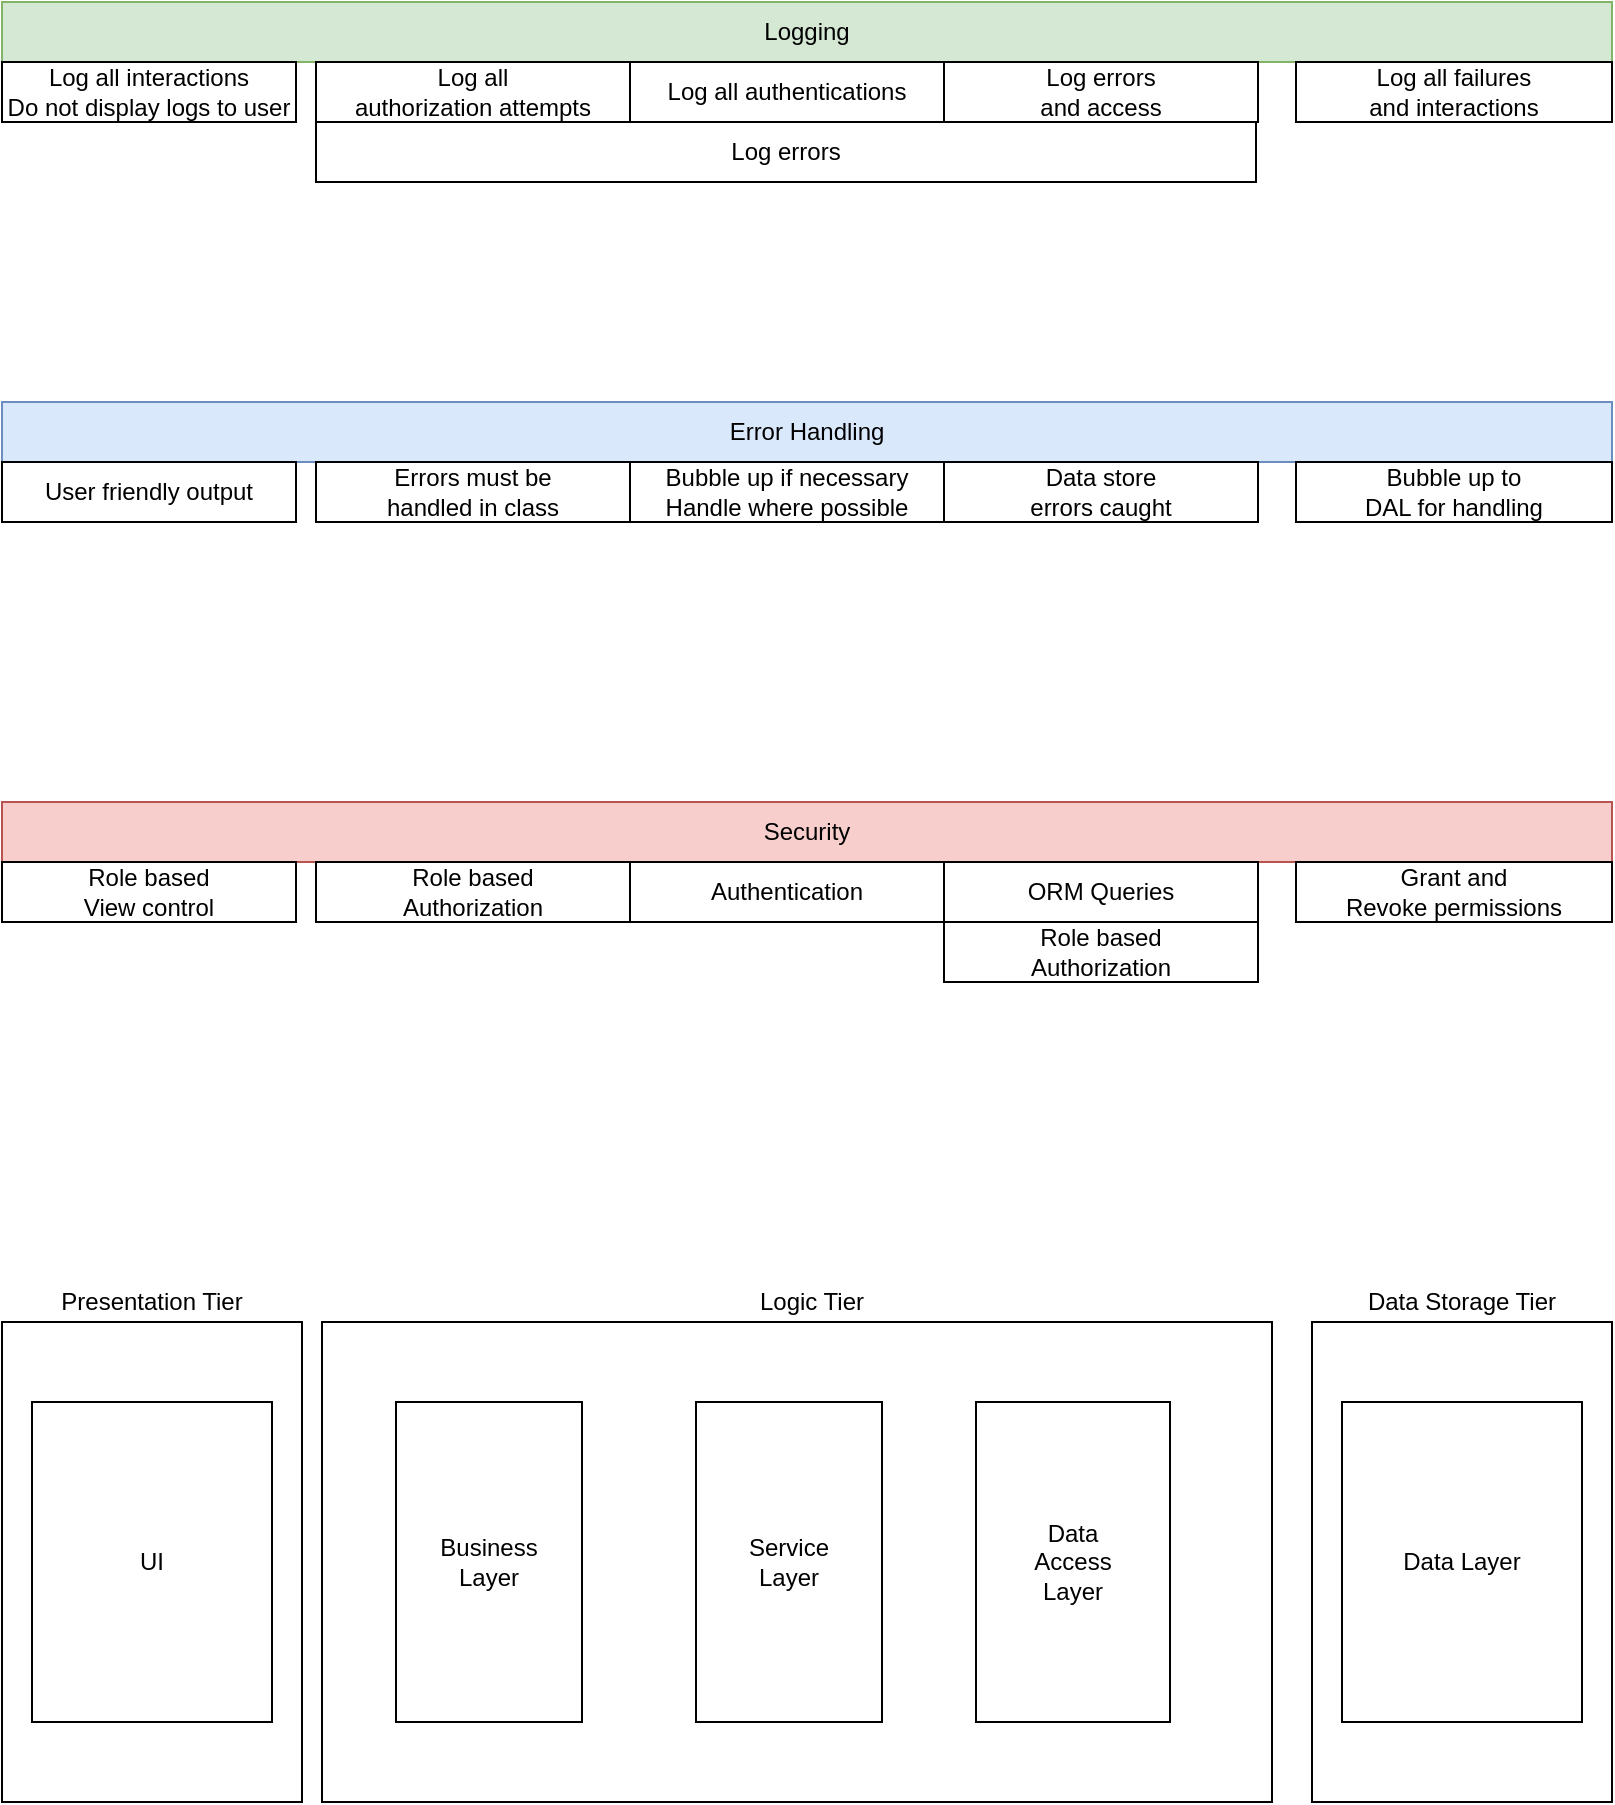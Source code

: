 <mxfile version="13.9.9" type="device"><diagram id="tiQwxU7fPIiQyshY3rbd" name="Page-1"><mxGraphModel dx="1426" dy="980" grid="1" gridSize="10" guides="1" tooltips="1" connect="1" arrows="1" fold="1" page="1" pageScale="1" pageWidth="850" pageHeight="1100" math="0" shadow="0"><root><mxCell id="0"/><mxCell id="1" parent="0"/><mxCell id="dGROECRq5mewKRgcWTp6-15" value="" style="group" parent="1" vertex="1" connectable="0"><mxGeometry x="23" y="680" width="805" height="260" as="geometry"/></mxCell><mxCell id="dGROECRq5mewKRgcWTp6-8" value="" style="rounded=0;whiteSpace=wrap;html=1;" parent="dGROECRq5mewKRgcWTp6-15" vertex="1"><mxGeometry x="655" y="20" width="150" height="240" as="geometry"/></mxCell><mxCell id="dGROECRq5mewKRgcWTp6-7" value="" style="rounded=0;whiteSpace=wrap;html=1;" parent="dGROECRq5mewKRgcWTp6-15" vertex="1"><mxGeometry x="160" y="20" width="475" height="240" as="geometry"/></mxCell><mxCell id="dGROECRq5mewKRgcWTp6-6" value="" style="rounded=0;whiteSpace=wrap;html=1;" parent="dGROECRq5mewKRgcWTp6-15" vertex="1"><mxGeometry y="20" width="150" height="240" as="geometry"/></mxCell><mxCell id="dGROECRq5mewKRgcWTp6-1" value="UI" style="rounded=0;whiteSpace=wrap;html=1;" parent="dGROECRq5mewKRgcWTp6-15" vertex="1"><mxGeometry x="15" y="60" width="120" height="160" as="geometry"/></mxCell><mxCell id="dGROECRq5mewKRgcWTp6-3" value="Data Layer" style="rounded=0;whiteSpace=wrap;html=1;" parent="dGROECRq5mewKRgcWTp6-15" vertex="1"><mxGeometry x="670" y="60" width="120" height="160" as="geometry"/></mxCell><mxCell id="dGROECRq5mewKRgcWTp6-5" value="Business&lt;br&gt;Layer" style="rounded=0;whiteSpace=wrap;html=1;" parent="dGROECRq5mewKRgcWTp6-15" vertex="1"><mxGeometry x="197" y="60" width="93" height="160" as="geometry"/></mxCell><mxCell id="dGROECRq5mewKRgcWTp6-12" value="Logic Tier" style="text;html=1;strokeColor=none;fillColor=none;align=center;verticalAlign=middle;whiteSpace=wrap;rounded=0;" parent="dGROECRq5mewKRgcWTp6-15" vertex="1"><mxGeometry x="265" width="280" height="20" as="geometry"/></mxCell><mxCell id="dGROECRq5mewKRgcWTp6-13" value="Presentation Tier" style="text;html=1;strokeColor=none;fillColor=none;align=center;verticalAlign=middle;whiteSpace=wrap;rounded=0;" parent="dGROECRq5mewKRgcWTp6-15" vertex="1"><mxGeometry x="15" width="120" height="20" as="geometry"/></mxCell><mxCell id="dGROECRq5mewKRgcWTp6-14" value="Data Storage Tier" style="text;html=1;strokeColor=none;fillColor=none;align=center;verticalAlign=middle;whiteSpace=wrap;rounded=0;" parent="dGROECRq5mewKRgcWTp6-15" vertex="1"><mxGeometry x="665" width="130" height="20" as="geometry"/></mxCell><mxCell id="Xs8TRtIUA6c5MnYp-EHZ-1" value="Data&lt;br&gt;Access&lt;br&gt;Layer" style="rounded=0;whiteSpace=wrap;html=1;" parent="dGROECRq5mewKRgcWTp6-15" vertex="1"><mxGeometry x="487" y="60" width="97" height="160" as="geometry"/></mxCell><mxCell id="Xs8TRtIUA6c5MnYp-EHZ-2" value="Service&lt;br&gt;Layer" style="rounded=0;whiteSpace=wrap;html=1;" parent="dGROECRq5mewKRgcWTp6-15" vertex="1"><mxGeometry x="347" y="60" width="93" height="160" as="geometry"/></mxCell><mxCell id="SPS8NN_HctwZzODm2JOQ-19" value="" style="group" parent="1" vertex="1" connectable="0"><mxGeometry x="23" y="240" width="805" height="60" as="geometry"/></mxCell><mxCell id="dGROECRq5mewKRgcWTp6-10" value="Error Handling" style="rounded=0;whiteSpace=wrap;html=1;fillColor=#dae8fc;strokeColor=#6c8ebf;" parent="SPS8NN_HctwZzODm2JOQ-19" vertex="1"><mxGeometry width="805" height="30" as="geometry"/></mxCell><mxCell id="SPS8NN_HctwZzODm2JOQ-8" value="User friendly output" style="rounded=0;whiteSpace=wrap;html=1;" parent="SPS8NN_HctwZzODm2JOQ-19" vertex="1"><mxGeometry y="30" width="147" height="30" as="geometry"/></mxCell><mxCell id="SPS8NN_HctwZzODm2JOQ-9" value="Errors must be &lt;br&gt;handled in class" style="rounded=0;whiteSpace=wrap;html=1;" parent="SPS8NN_HctwZzODm2JOQ-19" vertex="1"><mxGeometry x="157" y="30" width="157" height="30" as="geometry"/></mxCell><mxCell id="SPS8NN_HctwZzODm2JOQ-10" value="Data store &lt;br&gt;errors caught" style="rounded=0;whiteSpace=wrap;html=1;" parent="SPS8NN_HctwZzODm2JOQ-19" vertex="1"><mxGeometry x="471" y="30" width="157" height="30" as="geometry"/></mxCell><mxCell id="SPS8NN_HctwZzODm2JOQ-11" value="Bubble up if necessary&lt;br&gt;Handle where possible" style="rounded=0;whiteSpace=wrap;html=1;" parent="SPS8NN_HctwZzODm2JOQ-19" vertex="1"><mxGeometry x="314" y="30" width="157" height="30" as="geometry"/></mxCell><mxCell id="SPS8NN_HctwZzODm2JOQ-12" value="Bubble up to &lt;br&gt;DAL for handling" style="rounded=0;whiteSpace=wrap;html=1;" parent="SPS8NN_HctwZzODm2JOQ-19" vertex="1"><mxGeometry x="647" y="30" width="158" height="30" as="geometry"/></mxCell><mxCell id="SPS8NN_HctwZzODm2JOQ-20" value="" style="group" parent="1" vertex="1" connectable="0"><mxGeometry x="23" y="40" width="805" height="60" as="geometry"/></mxCell><mxCell id="dGROECRq5mewKRgcWTp6-9" value="Logging" style="rounded=0;whiteSpace=wrap;html=1;fillColor=#d5e8d4;strokeColor=#82b366;" parent="SPS8NN_HctwZzODm2JOQ-20" vertex="1"><mxGeometry width="805" height="30" as="geometry"/></mxCell><mxCell id="SPS8NN_HctwZzODm2JOQ-13" value="Log all interactions&lt;br&gt;Do not display logs to user" style="rounded=0;whiteSpace=wrap;html=1;" parent="SPS8NN_HctwZzODm2JOQ-20" vertex="1"><mxGeometry y="30" width="147" height="30" as="geometry"/></mxCell><mxCell id="SPS8NN_HctwZzODm2JOQ-14" value="Log all &lt;br&gt;authorization attempts" style="rounded=0;whiteSpace=wrap;html=1;" parent="SPS8NN_HctwZzODm2JOQ-20" vertex="1"><mxGeometry x="157" y="30" width="157" height="30" as="geometry"/></mxCell><mxCell id="SPS8NN_HctwZzODm2JOQ-15" value="Log errors &lt;br&gt;and access" style="rounded=0;whiteSpace=wrap;html=1;" parent="SPS8NN_HctwZzODm2JOQ-20" vertex="1"><mxGeometry x="471" y="30" width="157" height="30" as="geometry"/></mxCell><mxCell id="SPS8NN_HctwZzODm2JOQ-16" value="Log all authentications " style="rounded=0;whiteSpace=wrap;html=1;" parent="SPS8NN_HctwZzODm2JOQ-20" vertex="1"><mxGeometry x="314" y="30" width="157" height="30" as="geometry"/></mxCell><mxCell id="SPS8NN_HctwZzODm2JOQ-17" value="Log all failures &lt;br&gt;and interactions" style="rounded=0;whiteSpace=wrap;html=1;" parent="SPS8NN_HctwZzODm2JOQ-20" vertex="1"><mxGeometry x="647" y="30" width="158" height="30" as="geometry"/></mxCell><mxCell id="bndv7I4DNJkit7UPZ5FN-1" value="Role based &lt;br&gt;Authorization" style="rounded=0;whiteSpace=wrap;html=1;" vertex="1" parent="1"><mxGeometry x="494" y="500" width="157" height="30" as="geometry"/></mxCell><mxCell id="dGROECRq5mewKRgcWTp6-16" value="Security" style="rounded=0;whiteSpace=wrap;html=1;fillColor=#f8cecc;strokeColor=#b85450;" parent="1" vertex="1"><mxGeometry x="23" y="440" width="805" height="30" as="geometry"/></mxCell><mxCell id="SPS8NN_HctwZzODm2JOQ-2" value="Role based &lt;br&gt;View control" style="rounded=0;whiteSpace=wrap;html=1;" parent="1" vertex="1"><mxGeometry x="23" y="470" width="147" height="30" as="geometry"/></mxCell><mxCell id="SPS8NN_HctwZzODm2JOQ-3" value="Role based &lt;br&gt;Authorization" style="rounded=0;whiteSpace=wrap;html=1;" parent="1" vertex="1"><mxGeometry x="180" y="470" width="157" height="30" as="geometry"/></mxCell><mxCell id="SPS8NN_HctwZzODm2JOQ-5" value="ORM Queries" style="rounded=0;whiteSpace=wrap;html=1;" parent="1" vertex="1"><mxGeometry x="494" y="470" width="157" height="30" as="geometry"/></mxCell><mxCell id="SPS8NN_HctwZzODm2JOQ-6" value="Authentication" style="rounded=0;whiteSpace=wrap;html=1;" parent="1" vertex="1"><mxGeometry x="337" y="470" width="157" height="30" as="geometry"/></mxCell><mxCell id="SPS8NN_HctwZzODm2JOQ-7" value="Grant and &lt;br&gt;Revoke permissions" style="rounded=0;whiteSpace=wrap;html=1;" parent="1" vertex="1"><mxGeometry x="670" y="470" width="158" height="30" as="geometry"/></mxCell><mxCell id="bndv7I4DNJkit7UPZ5FN-6" value="Log errors " style="rounded=0;whiteSpace=wrap;html=1;" vertex="1" parent="1"><mxGeometry x="180" y="100" width="470" height="30" as="geometry"/></mxCell></root></mxGraphModel></diagram></mxfile>